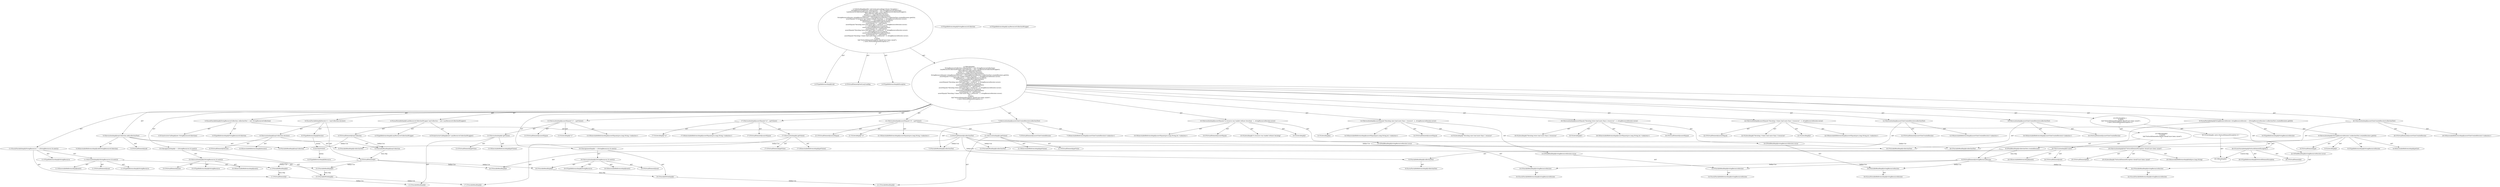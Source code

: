 digraph "testLazyLoading#?" {
0 [label="2:CtTypeReferenceImpl@void" shape=ellipse]
1 [label="2:CtVirtualElement@testLazyLoading" shape=ellipse]
2 [label="2:CtTypeReferenceImpl@Exception" shape=ellipse]
3 [label="3:CtTypeReferenceImpl@StringResourceCollection" shape=ellipse]
4 [label="3:CtTypeReferenceImpl@StringResourceCollection" shape=ellipse]
5 [label="3:CtConstructorCallImpl@new StringResourceCollection()" shape=ellipse]
6 [label="3:CtVirtualElement@collectionTest" shape=ellipse]
7 [label="3:CtLocalVariableImpl@StringResourceCollection collectionTest = new StringResourceCollection()" shape=ellipse]
8 [label="4:CtTypeReferenceImpl@LazyResourceCollectionWrapper" shape=ellipse]
9 [label="4:CtTypeReferenceImpl@LazyResourceCollectionWrapper" shape=ellipse]
10 [label="4:CtConstructorCallImpl@new LazyResourceCollectionWrapper()" shape=ellipse]
11 [label="4:CtVirtualElement@lazyCollection" shape=ellipse]
12 [label="4:CtLocalVariableImpl@LazyResourceCollectionWrapper lazyCollection = new LazyResourceCollectionWrapper()" shape=ellipse]
13 [label="5:CtExecutableReferenceImpl@add(StringResourceCollection)" shape=ellipse]
14 [label="5:CtVirtualElement@add" shape=ellipse]
15 [label="5:CtVariableReadImpl@lazyCollection" shape=ellipse]
16 [label="5:CtVariableReadImpl@collectionTest" shape=ellipse]
17 [label="5:CtInvocationImpl@lazyCollection.add(collectionTest)" shape=ellipse]
18 [label="6:CtTypeReferenceImpl@Iterator" shape=ellipse]
19 [label="6:CtExecutableReferenceImpl@iterator()" shape=ellipse]
20 [label="6:CtVirtualElement@iterator" shape=ellipse]
21 [label="6:CtVariableReadImpl@lazyCollection" shape=ellipse]
22 [label="6:CtInvocationImpl@lazyCollection.iterator()" shape=ellipse]
23 [label="6:CtVirtualElement@it" shape=ellipse]
24 [label="6:CtLocalVariableImpl@Iterator it = lazyCollection.iterator()" shape=ellipse]
25 [label="7:CtExecutableReferenceImpl@assertOneCreatedIterator(<unknown>)" shape=ellipse]
26 [label="7:CtVirtualElement@assertOneCreatedIterator" shape=ellipse]
27 [label="7:CtVariableReadImpl@collectionTest" shape=ellipse]
28 [label="7:CtInvocationImpl@assertOneCreatedIterator(collectionTest)" shape=ellipse]
29 [label="8:CtTypeReferenceImpl@StringResourceIterator" shape=ellipse]
30 [label="9:CtExecutableReferenceImpl@get(int)" shape=ellipse]
31 [label="9:CtVirtualElement@get" shape=ellipse]
32 [label="9:CtVariableReadImpl@collectionTest" shape=ellipse]
33 [label="9:CtLocalVariableReferenceImpl@collectionTest" shape=ellipse]
34 [label="9:CtFieldReadImpl@collectionTest.createdIterators" shape=ellipse]
35 [label="9:CtLiteralImpl@0" shape=ellipse]
36 [label="9:CtInvocationImpl@((StringResourceIterator) (collectionTest.createdIterators.get(0)))" shape=ellipse]
37 [label="9:CtTypeReferenceImpl@StringResourceIterator" shape=ellipse]
38 [label="8:CtVirtualElement@stringResourceIterator" shape=ellipse]
39 [label="8:CtLocalVariableImpl@StringResourceIterator stringResourceIterator = ((StringResourceIterator) (collectionTest.createdIterators.get(0)))" shape=ellipse]
40 [label="10:CtExecutableReferenceImpl@assertEquals(java.lang.String,int,<unknown>)" shape=ellipse]
41 [label="10:CtVirtualElement@assertEquals" shape=ellipse]
42 [label="10:CtLiteralImpl@\"A resource was loaded without iterating\"" shape=ellipse]
43 [label="10:CtLiteralImpl@1" shape=ellipse]
44 [label="10:CtVariableReadImpl@stringResourceIterator" shape=ellipse]
45 [label="10:CtLocalVariableReferenceImpl@stringResourceIterator" shape=ellipse]
46 [label="10:CtFieldReadImpl@stringResourceIterator.cursor" shape=ellipse]
47 [label="10:CtInvocationImpl@assertEquals(\"A resource was loaded without iterating\", 1, stringResourceIterator.cursor)" shape=ellipse]
48 [label="11:CtTypeReferenceImpl@StringResource" shape=ellipse]
49 [label="11:CtExecutableReferenceImpl@next()" shape=ellipse]
50 [label="11:CtVirtualElement@next" shape=ellipse]
51 [label="11:CtVariableReadImpl@it" shape=ellipse]
52 [label="11:CtInvocationImpl@((StringResource) (it.next()))" shape=ellipse]
53 [label="11:CtTypeReferenceImpl@StringResource" shape=ellipse]
54 [label="11:CtVirtualElement@r" shape=ellipse]
55 [label="11:CtLocalVariableImpl@StringResource r = ((StringResource) (it.next()))" shape=ellipse]
56 [label="12:CtExecutableReferenceImpl@assertOneCreatedIterator(<unknown>)" shape=ellipse]
57 [label="12:CtVirtualElement@assertOneCreatedIterator" shape=ellipse]
58 [label="12:CtVariableReadImpl@collectionTest" shape=ellipse]
59 [label="12:CtInvocationImpl@assertOneCreatedIterator(collectionTest)" shape=ellipse]
60 [label="13:CtExecutableReferenceImpl@assertEquals(java.lang.String,<unknown>)" shape=ellipse]
61 [label="13:CtVirtualElement@assertEquals" shape=ellipse]
62 [label="13:CtLiteralImpl@\"r1\"" shape=ellipse]
63 [label="13:CtExecutableReferenceImpl@getValue()" shape=ellipse]
64 [label="13:CtVirtualElement@getValue" shape=ellipse]
65 [label="13:CtVariableReadImpl@r" shape=ellipse]
66 [label="13:CtInvocationImpl@r.getValue()" shape=ellipse]
67 [label="13:CtInvocationImpl@assertEquals(\"r1\", r.getValue())" shape=ellipse]
68 [label="14:CtExecutableReferenceImpl@assertEquals(java.lang.String,int,<unknown>)" shape=ellipse]
69 [label="14:CtVirtualElement@assertEquals" shape=ellipse]
70 [label="14:CtLiteralImpl@\"Iterating once load more than 1 resource\"" shape=ellipse]
71 [label="14:CtLiteralImpl@2" shape=ellipse]
72 [label="14:CtVariableReadImpl@stringResourceIterator" shape=ellipse]
73 [label="14:CtLocalVariableReferenceImpl@stringResourceIterator" shape=ellipse]
74 [label="14:CtFieldReadImpl@stringResourceIterator.cursor" shape=ellipse]
75 [label="14:CtInvocationImpl@assertEquals(\"Iterating once load more than 1 resource\", 2, stringResourceIterator.cursor)" shape=ellipse]
76 [label="15:CtVariableWriteImpl@r" shape=ellipse]
77 [label="15:CtExecutableReferenceImpl@next()" shape=ellipse]
78 [label="15:CtVirtualElement@next" shape=ellipse]
79 [label="15:CtVariableReadImpl@it" shape=ellipse]
80 [label="15:CtInvocationImpl@((StringResource) (it.next()))" shape=ellipse]
81 [label="15:CtTypeReferenceImpl@StringResource" shape=ellipse]
82 [label="15:CtAssignmentImpl@r = ((StringResource) (it.next()))" shape=ellipse]
83 [label="16:CtExecutableReferenceImpl@assertOneCreatedIterator(<unknown>)" shape=ellipse]
84 [label="16:CtVirtualElement@assertOneCreatedIterator" shape=ellipse]
85 [label="16:CtVariableReadImpl@collectionTest" shape=ellipse]
86 [label="16:CtInvocationImpl@assertOneCreatedIterator(collectionTest)" shape=ellipse]
87 [label="17:CtExecutableReferenceImpl@assertEquals(java.lang.String,<unknown>)" shape=ellipse]
88 [label="17:CtVirtualElement@assertEquals" shape=ellipse]
89 [label="17:CtLiteralImpl@\"r2\"" shape=ellipse]
90 [label="17:CtExecutableReferenceImpl@getValue()" shape=ellipse]
91 [label="17:CtVirtualElement@getValue" shape=ellipse]
92 [label="17:CtVariableReadImpl@r" shape=ellipse]
93 [label="17:CtInvocationImpl@r.getValue()" shape=ellipse]
94 [label="17:CtInvocationImpl@assertEquals(\"r2\", r.getValue())" shape=ellipse]
95 [label="18:CtExecutableReferenceImpl@assertEquals(java.lang.String,int,<unknown>)" shape=ellipse]
96 [label="18:CtVirtualElement@assertEquals" shape=ellipse]
97 [label="18:CtLiteralImpl@\"Iterating twice load more than 2 resources\"" shape=ellipse]
98 [label="18:CtLiteralImpl@3" shape=ellipse]
99 [label="18:CtVariableReadImpl@stringResourceIterator" shape=ellipse]
100 [label="18:CtLocalVariableReferenceImpl@stringResourceIterator" shape=ellipse]
101 [label="18:CtFieldReadImpl@stringResourceIterator.cursor" shape=ellipse]
102 [label="18:CtInvocationImpl@assertEquals(\"Iterating twice load more than 2 resources\", 3, stringResourceIterator.cursor)" shape=ellipse]
103 [label="19:CtVariableWriteImpl@r" shape=ellipse]
104 [label="19:CtExecutableReferenceImpl@next()" shape=ellipse]
105 [label="19:CtVirtualElement@next" shape=ellipse]
106 [label="19:CtVariableReadImpl@it" shape=ellipse]
107 [label="19:CtInvocationImpl@((StringResource) (it.next()))" shape=ellipse]
108 [label="19:CtTypeReferenceImpl@StringResource" shape=ellipse]
109 [label="19:CtAssignmentImpl@r = ((StringResource) (it.next()))" shape=ellipse]
110 [label="20:CtExecutableReferenceImpl@assertOneCreatedIterator(<unknown>)" shape=ellipse]
111 [label="20:CtVirtualElement@assertOneCreatedIterator" shape=ellipse]
112 [label="20:CtVariableReadImpl@collectionTest" shape=ellipse]
113 [label="20:CtInvocationImpl@assertOneCreatedIterator(collectionTest)" shape=ellipse]
114 [label="21:CtExecutableReferenceImpl@assertEquals(java.lang.String,<unknown>)" shape=ellipse]
115 [label="21:CtVirtualElement@assertEquals" shape=ellipse]
116 [label="21:CtLiteralImpl@\"r3\"" shape=ellipse]
117 [label="21:CtExecutableReferenceImpl@getValue()" shape=ellipse]
118 [label="21:CtVirtualElement@getValue" shape=ellipse]
119 [label="21:CtVariableReadImpl@r" shape=ellipse]
120 [label="21:CtInvocationImpl@r.getValue()" shape=ellipse]
121 [label="21:CtInvocationImpl@assertEquals(\"r3\", r.getValue())" shape=ellipse]
122 [label="22:CtExecutableReferenceImpl@assertEquals(java.lang.String,int,<unknown>)" shape=ellipse]
123 [label="22:CtVirtualElement@assertEquals" shape=ellipse]
124 [label="22:CtLiteralImpl@\"Iterating 3 times load more than 3 resources\"" shape=ellipse]
125 [label="22:CtLiteralImpl@3" shape=ellipse]
126 [label="22:CtVariableReadImpl@stringResourceIterator" shape=ellipse]
127 [label="22:CtLocalVariableReferenceImpl@stringResourceIterator" shape=ellipse]
128 [label="22:CtFieldReadImpl@stringResourceIterator.cursor" shape=ellipse]
129 [label="22:CtInvocationImpl@assertEquals(\"Iterating 3 times load more than 3 resources\", 3, stringResourceIterator.cursor)" shape=ellipse]
130 [label="24:CtExecutableReferenceImpl@next()" shape=ellipse]
131 [label="24:CtVirtualElement@next" shape=ellipse]
132 [label="24:CtVariableReadImpl@it" shape=ellipse]
133 [label="24:CtInvocationImpl@it.next()" shape=ellipse]
134 [label="25:CtExecutableReferenceImpl@fail(java.lang.String)" shape=ellipse]
135 [label="25:CtVirtualElement@fail" shape=ellipse]
136 [label="25:CtLiteralImpl@\"NoSuchElementException shoudl have been raised\"" shape=ellipse]
137 [label="25:CtInvocationImpl@fail(\"NoSuchElementException shoudl have been raised\")" shape=ellipse]
138 [label="23:CtBlockImpl@\{
    it.next();
    fail(\"NoSuchElementException shoudl have been raised\");
\}" shape=ellipse]
139 [label="26:CtVirtualElement@e" shape=ellipse]
140 [label="26:CtTypeReferenceImpl@NoSuchElementException" shape=ellipse]
141 [label="26:CtCatchVariableImpl@NoSuchElementException e" shape=ellipse]
142 [label="26:CtBlockImpl@\{
\}" shape=ellipse]
143 [label="26:CtCatchImpl@ catch (NoSuchElementException e) \{
\}" shape=ellipse]
144 [label="23:CtTryImpl@try \{
    it.next();
    fail(\"NoSuchElementException shoudl have been raised\");
\} catch (NoSuchElementException e) \{
\}" shape=ellipse]
145 [label="2:CtBlockImpl@\{
    StringResourceCollection collectionTest = new StringResourceCollection();
    LazyResourceCollectionWrapper lazyCollection = new LazyResourceCollectionWrapper();
    lazyCollection.add(collectionTest);
    Iterator it = lazyCollection.iterator();
    assertOneCreatedIterator(collectionTest);
    StringResourceIterator stringResourceIterator = ((StringResourceIterator) (collectionTest.createdIterators.get(0)));
    assertEquals(\"A resource was loaded without iterating\", 1, stringResourceIterator.cursor);
    StringResource r = ((StringResource) (it.next()));
    assertOneCreatedIterator(collectionTest);
    assertEquals(\"r1\", r.getValue());
    assertEquals(\"Iterating once load more than 1 resource\", 2, stringResourceIterator.cursor);
    r = ((StringResource) (it.next()));
    assertOneCreatedIterator(collectionTest);
    assertEquals(\"r2\", r.getValue());
    assertEquals(\"Iterating twice load more than 2 resources\", 3, stringResourceIterator.cursor);
    r = ((StringResource) (it.next()));
    assertOneCreatedIterator(collectionTest);
    assertEquals(\"r3\", r.getValue());
    assertEquals(\"Iterating 3 times load more than 3 resources\", 3, stringResourceIterator.cursor);
    try \{
        it.next();
        fail(\"NoSuchElementException shoudl have been raised\");
    \} catch (NoSuchElementException e) \{
    \}
\}" shape=ellipse]
146 [label="2:CtMethodImpl@public void testLazyLoading() throws Exception \{
    StringResourceCollection collectionTest = new StringResourceCollection();
    LazyResourceCollectionWrapper lazyCollection = new LazyResourceCollectionWrapper();
    lazyCollection.add(collectionTest);
    Iterator it = lazyCollection.iterator();
    assertOneCreatedIterator(collectionTest);
    StringResourceIterator stringResourceIterator = ((StringResourceIterator) (collectionTest.createdIterators.get(0)));
    assertEquals(\"A resource was loaded without iterating\", 1, stringResourceIterator.cursor);
    StringResource r = ((StringResource) (it.next()));
    assertOneCreatedIterator(collectionTest);
    assertEquals(\"r1\", r.getValue());
    assertEquals(\"Iterating once load more than 1 resource\", 2, stringResourceIterator.cursor);
    r = ((StringResource) (it.next()));
    assertOneCreatedIterator(collectionTest);
    assertEquals(\"r2\", r.getValue());
    assertEquals(\"Iterating twice load more than 2 resources\", 3, stringResourceIterator.cursor);
    r = ((StringResource) (it.next()));
    assertOneCreatedIterator(collectionTest);
    assertEquals(\"r3\", r.getValue());
    assertEquals(\"Iterating 3 times load more than 3 resources\", 3, stringResourceIterator.cursor);
    try \{
        it.next();
        fail(\"NoSuchElementException shoudl have been raised\");
    \} catch (NoSuchElementException e) \{
    \}
\}" shape=ellipse]
147 [label="6:Insert@INSERT" shape=ellipse]
148 [label="6:CtTypeReferenceImpl@Resource" shape=ellipse]
6 -> 16 [label="Define-Use"];
6 -> 27 [label="Define-Use"];
6 -> 32 [label="Define-Use"];
6 -> 58 [label="Define-Use"];
6 -> 85 [label="Define-Use"];
6 -> 112 [label="Define-Use"];
7 -> 6 [label="AST"];
7 -> 3 [label="AST"];
7 -> 5 [label="AST"];
11 -> 15 [label="Define-Use"];
11 -> 21 [label="Define-Use"];
12 -> 11 [label="AST"];
12 -> 8 [label="AST"];
12 -> 10 [label="AST"];
17 -> 14 [label="AST"];
17 -> 15 [label="AST"];
17 -> 13 [label="AST"];
17 -> 16 [label="AST"];
18 -> 147 [label="Action"];
21 -> 23 [label="Data Dep"];
22 -> 20 [label="AST"];
22 -> 21 [label="AST"];
22 -> 19 [label="AST"];
23 -> 51 [label="Define-Use"];
23 -> 79 [label="Define-Use"];
23 -> 106 [label="Define-Use"];
23 -> 132 [label="Define-Use"];
24 -> 23 [label="AST"];
24 -> 18 [label="AST"];
24 -> 22 [label="AST"];
28 -> 26 [label="AST"];
28 -> 25 [label="AST"];
28 -> 27 [label="AST"];
32 -> 33 [label="AST"];
34 -> 32 [label="AST"];
34 -> 38 [label="Data Dep"];
36 -> 31 [label="AST"];
36 -> 37 [label="AST"];
36 -> 34 [label="AST"];
36 -> 30 [label="AST"];
36 -> 35 [label="AST"];
38 -> 44 [label="Define-Use"];
38 -> 72 [label="Define-Use"];
38 -> 99 [label="Define-Use"];
38 -> 126 [label="Define-Use"];
39 -> 38 [label="AST"];
39 -> 29 [label="AST"];
39 -> 36 [label="AST"];
44 -> 45 [label="AST"];
46 -> 44 [label="AST"];
47 -> 41 [label="AST"];
47 -> 40 [label="AST"];
47 -> 42 [label="AST"];
47 -> 43 [label="AST"];
47 -> 46 [label="AST"];
51 -> 54 [label="Data Dep"];
52 -> 50 [label="AST"];
52 -> 53 [label="AST"];
52 -> 51 [label="AST"];
52 -> 49 [label="AST"];
54 -> 65 [label="Define-Use"];
55 -> 54 [label="AST"];
55 -> 48 [label="AST"];
55 -> 52 [label="AST"];
59 -> 57 [label="AST"];
59 -> 56 [label="AST"];
59 -> 58 [label="AST"];
66 -> 64 [label="AST"];
66 -> 65 [label="AST"];
66 -> 63 [label="AST"];
67 -> 61 [label="AST"];
67 -> 60 [label="AST"];
67 -> 62 [label="AST"];
67 -> 66 [label="AST"];
72 -> 73 [label="AST"];
74 -> 72 [label="AST"];
75 -> 69 [label="AST"];
75 -> 68 [label="AST"];
75 -> 70 [label="AST"];
75 -> 71 [label="AST"];
75 -> 74 [label="AST"];
76 -> 92 [label="Define-Use"];
79 -> 76 [label="Data Dep"];
80 -> 78 [label="AST"];
80 -> 81 [label="AST"];
80 -> 79 [label="AST"];
80 -> 77 [label="AST"];
82 -> 76 [label="AST"];
82 -> 80 [label="AST"];
86 -> 84 [label="AST"];
86 -> 83 [label="AST"];
86 -> 85 [label="AST"];
93 -> 91 [label="AST"];
93 -> 92 [label="AST"];
93 -> 90 [label="AST"];
94 -> 88 [label="AST"];
94 -> 87 [label="AST"];
94 -> 89 [label="AST"];
94 -> 93 [label="AST"];
99 -> 100 [label="AST"];
101 -> 99 [label="AST"];
102 -> 96 [label="AST"];
102 -> 95 [label="AST"];
102 -> 97 [label="AST"];
102 -> 98 [label="AST"];
102 -> 101 [label="AST"];
103 -> 119 [label="Define-Use"];
106 -> 103 [label="Data Dep"];
107 -> 105 [label="AST"];
107 -> 108 [label="AST"];
107 -> 106 [label="AST"];
107 -> 104 [label="AST"];
109 -> 103 [label="AST"];
109 -> 107 [label="AST"];
113 -> 111 [label="AST"];
113 -> 110 [label="AST"];
113 -> 112 [label="AST"];
120 -> 118 [label="AST"];
120 -> 119 [label="AST"];
120 -> 117 [label="AST"];
121 -> 115 [label="AST"];
121 -> 114 [label="AST"];
121 -> 116 [label="AST"];
121 -> 120 [label="AST"];
126 -> 127 [label="AST"];
128 -> 126 [label="AST"];
129 -> 123 [label="AST"];
129 -> 122 [label="AST"];
129 -> 124 [label="AST"];
129 -> 125 [label="AST"];
129 -> 128 [label="AST"];
133 -> 131 [label="AST"];
133 -> 132 [label="AST"];
133 -> 130 [label="AST"];
137 -> 135 [label="AST"];
137 -> 134 [label="AST"];
137 -> 136 [label="AST"];
138 -> 133 [label="AST"];
138 -> 137 [label="AST"];
141 -> 139 [label="AST"];
141 -> 140 [label="AST"];
141 -> 142 [label="Control Dep"];
143 -> 141 [label="AST"];
143 -> 142 [label="AST"];
144 -> 138 [label="AST"];
144 -> 143 [label="AST"];
145 -> 7 [label="AST"];
145 -> 12 [label="AST"];
145 -> 17 [label="AST"];
145 -> 24 [label="AST"];
145 -> 28 [label="AST"];
145 -> 39 [label="AST"];
145 -> 47 [label="AST"];
145 -> 55 [label="AST"];
145 -> 59 [label="AST"];
145 -> 67 [label="AST"];
145 -> 75 [label="AST"];
145 -> 82 [label="AST"];
145 -> 86 [label="AST"];
145 -> 94 [label="AST"];
145 -> 102 [label="AST"];
145 -> 109 [label="AST"];
145 -> 113 [label="AST"];
145 -> 121 [label="AST"];
145 -> 129 [label="AST"];
145 -> 144 [label="AST"];
146 -> 1 [label="AST"];
146 -> 0 [label="AST"];
146 -> 2 [label="AST"];
146 -> 145 [label="AST"];
147 -> 148 [label="Action"];
}